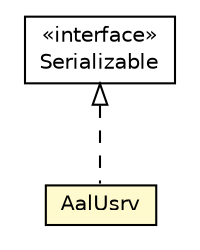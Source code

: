 #!/usr/local/bin/dot
#
# Class diagram 
# Generated by UMLGraph version R5_6-24-gf6e263 (http://www.umlgraph.org/)
#

digraph G {
	edge [fontname="Helvetica",fontsize=10,labelfontname="Helvetica",labelfontsize=10];
	node [fontname="Helvetica",fontsize=10,shape=plaintext];
	nodesep=0.25;
	ranksep=0.5;
	// org.universAAL.tools.ucc.model.usrv.AalUsrv
	c28052 [label=<<table title="org.universAAL.tools.ucc.model.usrv.AalUsrv" border="0" cellborder="1" cellspacing="0" cellpadding="2" port="p" bgcolor="lemonChiffon" href="./AalUsrv.html">
		<tr><td><table border="0" cellspacing="0" cellpadding="1">
<tr><td align="center" balign="center"> AalUsrv </td></tr>
		</table></td></tr>
		</table>>, URL="./AalUsrv.html", fontname="Helvetica", fontcolor="black", fontsize=10.0];
	//org.universAAL.tools.ucc.model.usrv.AalUsrv implements java.io.Serializable
	c28264:p -> c28052:p [dir=back,arrowtail=empty,style=dashed];
	// java.io.Serializable
	c28264 [label=<<table title="java.io.Serializable" border="0" cellborder="1" cellspacing="0" cellpadding="2" port="p" href="http://java.sun.com/j2se/1.4.2/docs/api/java/io/Serializable.html">
		<tr><td><table border="0" cellspacing="0" cellpadding="1">
<tr><td align="center" balign="center"> &#171;interface&#187; </td></tr>
<tr><td align="center" balign="center"> Serializable </td></tr>
		</table></td></tr>
		</table>>, URL="http://java.sun.com/j2se/1.4.2/docs/api/java/io/Serializable.html", fontname="Helvetica", fontcolor="black", fontsize=10.0];
}

